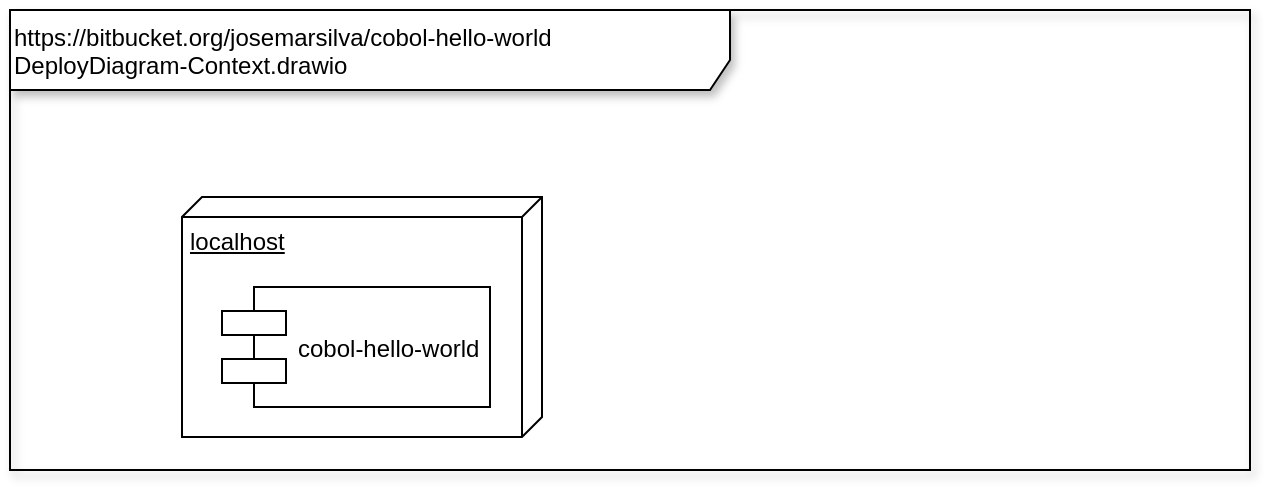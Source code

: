 <mxfile version="12.6.5" type="device"><diagram id="c1af6ed1-5dd4-e5cc-a44b-6a3fdba68739" name="Page-1"><mxGraphModel dx="526" dy="371" grid="1" gridSize="10" guides="1" tooltips="1" connect="1" arrows="1" fold="1" page="1" pageScale="1" pageWidth="827" pageHeight="1169" background="#ffffff" math="0" shadow="0"><root><mxCell id="0"/><mxCell id="1" parent="0"/><mxCell id="3" value="https://bitbucket.org/josemarsilva/cobol-hello-world&lt;br&gt;DeployDiagram-Context.drawio" style="shape=umlFrame;whiteSpace=wrap;html=1;shadow=1;width=360;height=40;align=left;verticalAlign=top;" parent="1" vertex="1"><mxGeometry width="620" height="230" as="geometry"/></mxCell><mxCell id="1h4oordIncqZEZS934fF-22" value="localhost" style="verticalAlign=top;align=left;spacingTop=8;spacingLeft=2;spacingRight=12;shape=cube;size=10;direction=south;fontStyle=4;html=1;" parent="1" vertex="1"><mxGeometry x="86" y="93.5" width="180" height="120" as="geometry"/></mxCell><mxCell id="1h4oordIncqZEZS934fF-23" value="cobol-hello-world" style="shape=component;align=left;spacingLeft=36;" parent="1" vertex="1"><mxGeometry x="106" y="138.5" width="134" height="60" as="geometry"/></mxCell><mxCell id="19" value="Untitled Layer" parent="0"/></root></mxGraphModel></diagram></mxfile>